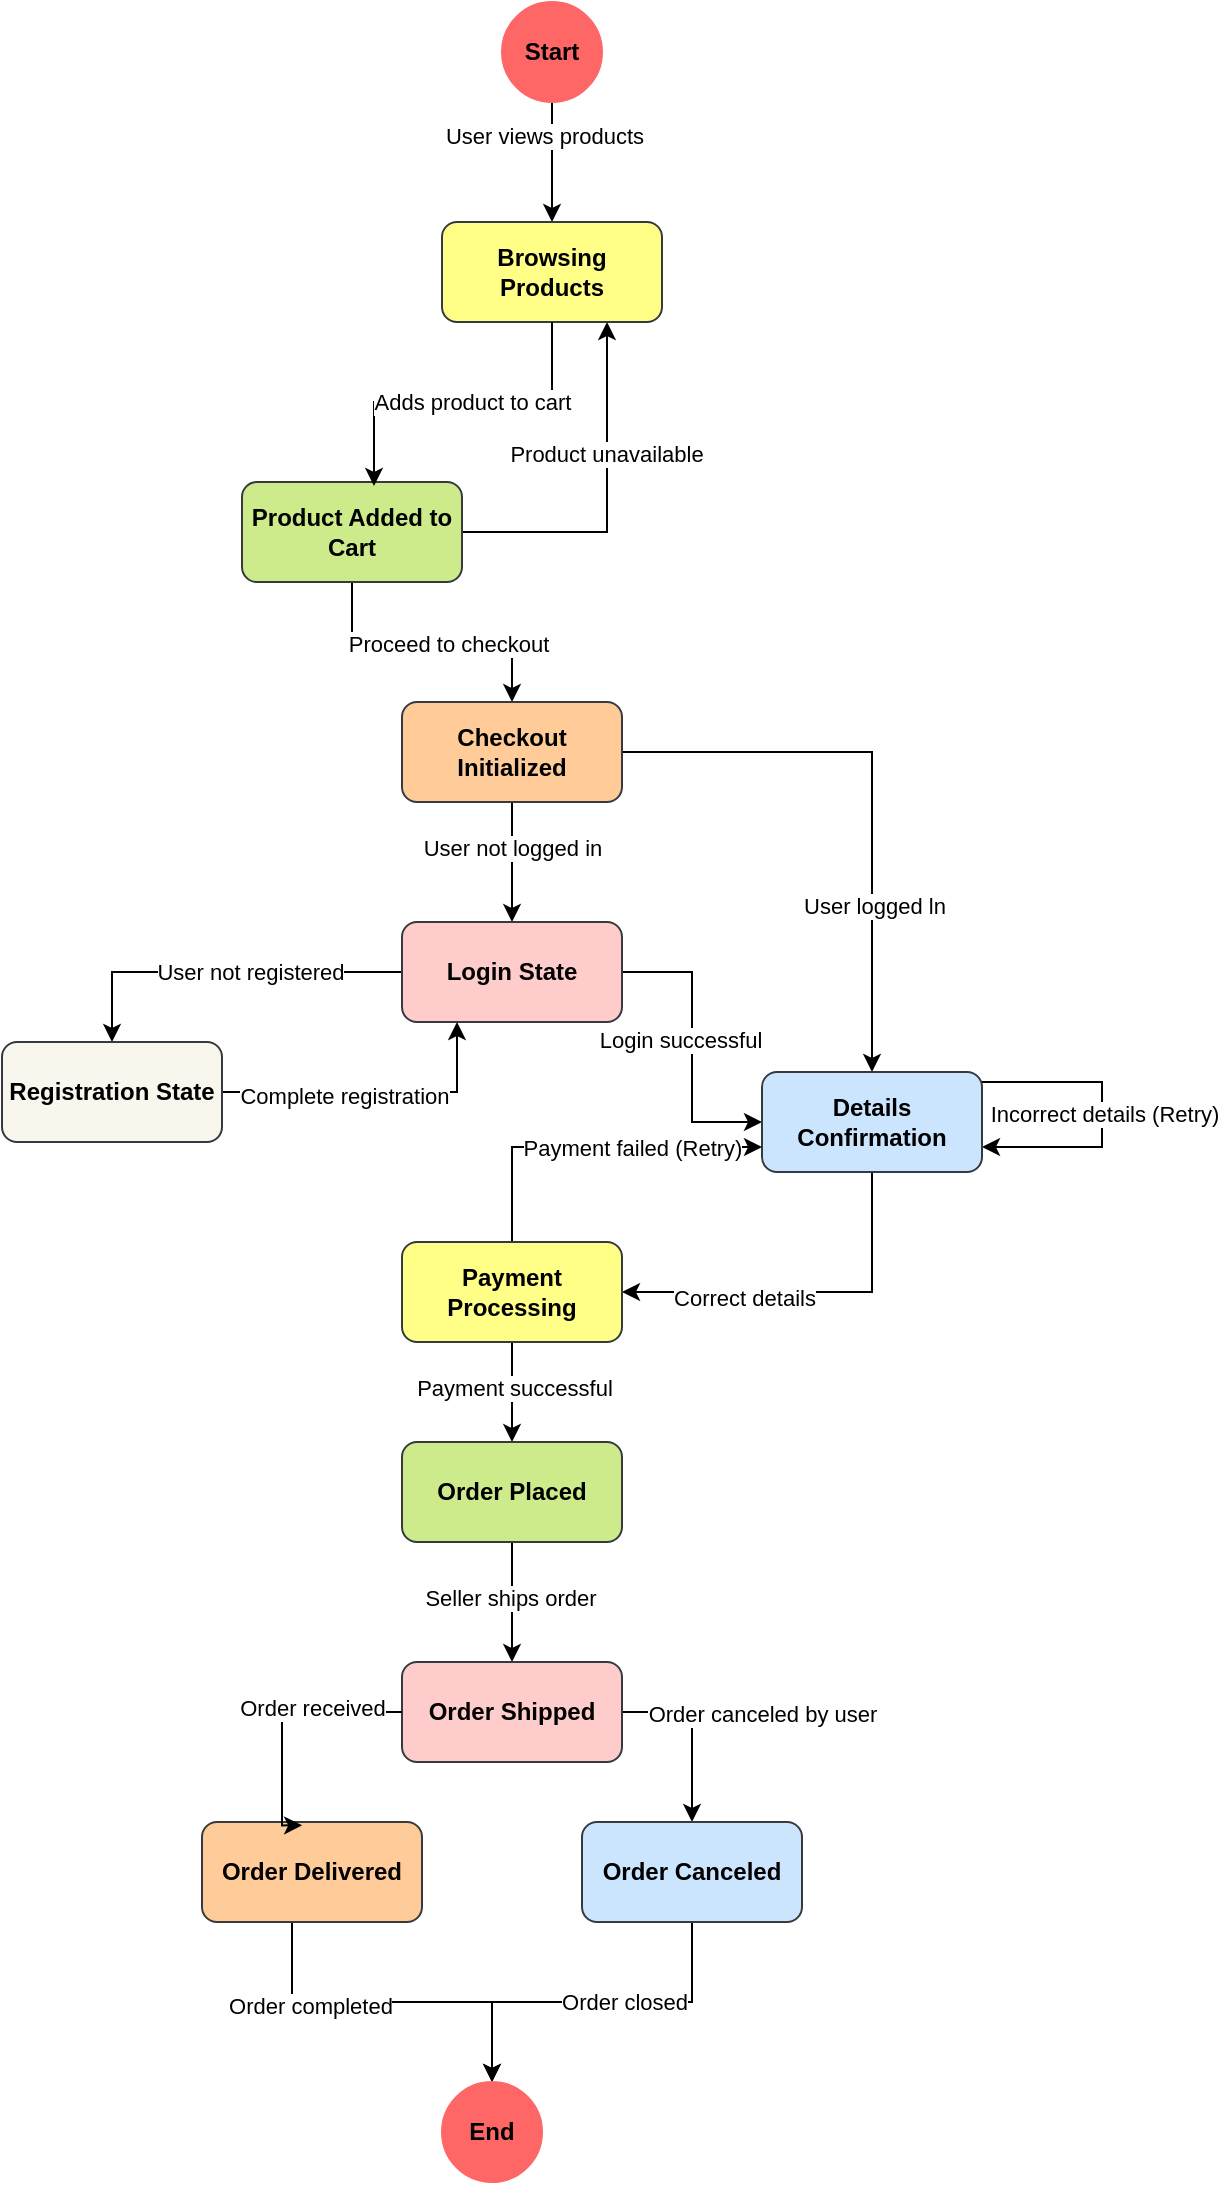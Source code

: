 <mxfile version="26.0.16">
  <diagram name="Page-1" id="oYD3uHRmwrLpSdmWY5ze">
    <mxGraphModel dx="1434" dy="780" grid="1" gridSize="10" guides="1" tooltips="1" connect="1" arrows="1" fold="1" page="1" pageScale="1" pageWidth="827" pageHeight="1169" math="0" shadow="0">
      <root>
        <mxCell id="0" />
        <mxCell id="1" parent="0" />
        <mxCell id="3aBxfAc6B3ISBCiD3E7I-14" value="" style="edgeStyle=orthogonalEdgeStyle;rounded=0;orthogonalLoop=1;jettySize=auto;html=1;" edge="1" parent="1" source="3aBxfAc6B3ISBCiD3E7I-1" target="3aBxfAc6B3ISBCiD3E7I-2">
          <mxGeometry relative="1" as="geometry" />
        </mxCell>
        <mxCell id="3aBxfAc6B3ISBCiD3E7I-15" value="User views products" style="edgeLabel;html=1;align=center;verticalAlign=middle;resizable=0;points=[];" vertex="1" connectable="0" parent="3aBxfAc6B3ISBCiD3E7I-14">
          <mxGeometry x="-0.433" y="-4" relative="1" as="geometry">
            <mxPoint as="offset" />
          </mxGeometry>
        </mxCell>
        <mxCell id="3aBxfAc6B3ISBCiD3E7I-1" value="Start" style="ellipse;whiteSpace=wrap;html=1;aspect=fixed;fillColor=#FF6666;strokeColor=#FF6666;fontStyle=1" vertex="1" parent="1">
          <mxGeometry x="440" width="50" height="50" as="geometry" />
        </mxCell>
        <mxCell id="3aBxfAc6B3ISBCiD3E7I-2" value="Browsing Products" style="rounded=1;whiteSpace=wrap;html=1;fontStyle=1;fillColor=#ffff88;strokeColor=#36393d;" vertex="1" parent="1">
          <mxGeometry x="410" y="110" width="110" height="50" as="geometry" />
        </mxCell>
        <mxCell id="3aBxfAc6B3ISBCiD3E7I-18" style="edgeStyle=orthogonalEdgeStyle;rounded=0;orthogonalLoop=1;jettySize=auto;html=1;exitX=1;exitY=0.5;exitDx=0;exitDy=0;entryX=0.75;entryY=1;entryDx=0;entryDy=0;" edge="1" parent="1" source="3aBxfAc6B3ISBCiD3E7I-3" target="3aBxfAc6B3ISBCiD3E7I-2">
          <mxGeometry relative="1" as="geometry" />
        </mxCell>
        <mxCell id="3aBxfAc6B3ISBCiD3E7I-19" value="Product unavailable" style="edgeLabel;html=1;align=center;verticalAlign=middle;resizable=0;points=[];" vertex="1" connectable="0" parent="3aBxfAc6B3ISBCiD3E7I-18">
          <mxGeometry x="0.256" y="2" relative="1" as="geometry">
            <mxPoint x="1" as="offset" />
          </mxGeometry>
        </mxCell>
        <mxCell id="3aBxfAc6B3ISBCiD3E7I-20" style="edgeStyle=orthogonalEdgeStyle;rounded=0;orthogonalLoop=1;jettySize=auto;html=1;entryX=0.5;entryY=0;entryDx=0;entryDy=0;" edge="1" parent="1" source="3aBxfAc6B3ISBCiD3E7I-3" target="3aBxfAc6B3ISBCiD3E7I-4">
          <mxGeometry relative="1" as="geometry" />
        </mxCell>
        <mxCell id="3aBxfAc6B3ISBCiD3E7I-21" value="Proceed to checkout" style="edgeLabel;html=1;align=center;verticalAlign=middle;resizable=0;points=[];" vertex="1" connectable="0" parent="3aBxfAc6B3ISBCiD3E7I-20">
          <mxGeometry x="0.114" y="-1" relative="1" as="geometry">
            <mxPoint as="offset" />
          </mxGeometry>
        </mxCell>
        <mxCell id="3aBxfAc6B3ISBCiD3E7I-3" value="Product Added to Cart" style="rounded=1;whiteSpace=wrap;html=1;fontStyle=1;fillColor=#cdeb8b;strokeColor=#36393d;" vertex="1" parent="1">
          <mxGeometry x="310" y="240" width="110" height="50" as="geometry" />
        </mxCell>
        <mxCell id="3aBxfAc6B3ISBCiD3E7I-23" value="" style="edgeStyle=orthogonalEdgeStyle;rounded=0;orthogonalLoop=1;jettySize=auto;html=1;" edge="1" parent="1" source="3aBxfAc6B3ISBCiD3E7I-4" target="3aBxfAc6B3ISBCiD3E7I-5">
          <mxGeometry relative="1" as="geometry" />
        </mxCell>
        <mxCell id="3aBxfAc6B3ISBCiD3E7I-24" value="User not logged in" style="edgeLabel;html=1;align=center;verticalAlign=middle;resizable=0;points=[];" vertex="1" connectable="0" parent="3aBxfAc6B3ISBCiD3E7I-23">
          <mxGeometry x="-0.233" relative="1" as="geometry">
            <mxPoint as="offset" />
          </mxGeometry>
        </mxCell>
        <mxCell id="3aBxfAc6B3ISBCiD3E7I-32" style="edgeStyle=orthogonalEdgeStyle;rounded=0;orthogonalLoop=1;jettySize=auto;html=1;entryX=0.5;entryY=0;entryDx=0;entryDy=0;" edge="1" parent="1" source="3aBxfAc6B3ISBCiD3E7I-4" target="3aBxfAc6B3ISBCiD3E7I-7">
          <mxGeometry relative="1" as="geometry" />
        </mxCell>
        <mxCell id="3aBxfAc6B3ISBCiD3E7I-33" value="User logged ln" style="edgeLabel;html=1;align=center;verticalAlign=middle;resizable=0;points=[];" vertex="1" connectable="0" parent="3aBxfAc6B3ISBCiD3E7I-32">
          <mxGeometry x="0.417" y="1" relative="1" as="geometry">
            <mxPoint as="offset" />
          </mxGeometry>
        </mxCell>
        <mxCell id="3aBxfAc6B3ISBCiD3E7I-4" value="Checkout Initialized" style="rounded=1;whiteSpace=wrap;html=1;fontStyle=1;fillColor=#ffcc99;strokeColor=#36393d;" vertex="1" parent="1">
          <mxGeometry x="390" y="350" width="110" height="50" as="geometry" />
        </mxCell>
        <mxCell id="3aBxfAc6B3ISBCiD3E7I-25" style="edgeStyle=orthogonalEdgeStyle;rounded=0;orthogonalLoop=1;jettySize=auto;html=1;entryX=0.5;entryY=0;entryDx=0;entryDy=0;" edge="1" parent="1" source="3aBxfAc6B3ISBCiD3E7I-5" target="3aBxfAc6B3ISBCiD3E7I-6">
          <mxGeometry relative="1" as="geometry" />
        </mxCell>
        <mxCell id="3aBxfAc6B3ISBCiD3E7I-26" value="User not registered" style="edgeLabel;html=1;align=center;verticalAlign=middle;resizable=0;points=[];" vertex="1" connectable="0" parent="3aBxfAc6B3ISBCiD3E7I-25">
          <mxGeometry x="-0.156" relative="1" as="geometry">
            <mxPoint as="offset" />
          </mxGeometry>
        </mxCell>
        <mxCell id="3aBxfAc6B3ISBCiD3E7I-30" style="edgeStyle=orthogonalEdgeStyle;rounded=0;orthogonalLoop=1;jettySize=auto;html=1;entryX=0;entryY=0.5;entryDx=0;entryDy=0;" edge="1" parent="1" source="3aBxfAc6B3ISBCiD3E7I-5" target="3aBxfAc6B3ISBCiD3E7I-7">
          <mxGeometry relative="1" as="geometry" />
        </mxCell>
        <mxCell id="3aBxfAc6B3ISBCiD3E7I-31" value="Login successful" style="edgeLabel;html=1;align=center;verticalAlign=middle;resizable=0;points=[];" vertex="1" connectable="0" parent="3aBxfAc6B3ISBCiD3E7I-30">
          <mxGeometry x="-0.046" y="-6" relative="1" as="geometry">
            <mxPoint as="offset" />
          </mxGeometry>
        </mxCell>
        <mxCell id="3aBxfAc6B3ISBCiD3E7I-5" value="Login State" style="rounded=1;whiteSpace=wrap;html=1;fontStyle=1;fillColor=#ffcccc;strokeColor=#36393d;" vertex="1" parent="1">
          <mxGeometry x="390" y="460" width="110" height="50" as="geometry" />
        </mxCell>
        <mxCell id="3aBxfAc6B3ISBCiD3E7I-27" style="edgeStyle=orthogonalEdgeStyle;rounded=0;orthogonalLoop=1;jettySize=auto;html=1;exitX=1;exitY=0.5;exitDx=0;exitDy=0;entryX=0.25;entryY=1;entryDx=0;entryDy=0;" edge="1" parent="1" source="3aBxfAc6B3ISBCiD3E7I-6" target="3aBxfAc6B3ISBCiD3E7I-5">
          <mxGeometry relative="1" as="geometry" />
        </mxCell>
        <mxCell id="3aBxfAc6B3ISBCiD3E7I-29" value="Complete registration" style="edgeLabel;html=1;align=center;verticalAlign=middle;resizable=0;points=[];" vertex="1" connectable="0" parent="3aBxfAc6B3ISBCiD3E7I-27">
          <mxGeometry x="-0.2" y="-2" relative="1" as="geometry">
            <mxPoint as="offset" />
          </mxGeometry>
        </mxCell>
        <mxCell id="3aBxfAc6B3ISBCiD3E7I-6" value="Registration State" style="rounded=1;whiteSpace=wrap;html=1;fontStyle=1;fillColor=#f9f7ed;strokeColor=#36393d;" vertex="1" parent="1">
          <mxGeometry x="190" y="520" width="110" height="50" as="geometry" />
        </mxCell>
        <mxCell id="3aBxfAc6B3ISBCiD3E7I-35" style="edgeStyle=orthogonalEdgeStyle;rounded=0;orthogonalLoop=1;jettySize=auto;html=1;entryX=1;entryY=0.75;entryDx=0;entryDy=0;" edge="1" parent="1" source="3aBxfAc6B3ISBCiD3E7I-7" target="3aBxfAc6B3ISBCiD3E7I-7">
          <mxGeometry relative="1" as="geometry">
            <mxPoint x="720" y="560" as="targetPoint" />
            <Array as="points">
              <mxPoint x="740" y="540" />
              <mxPoint x="740" y="573" />
            </Array>
          </mxGeometry>
        </mxCell>
        <mxCell id="3aBxfAc6B3ISBCiD3E7I-36" value="Incorrect details (Retry)" style="edgeLabel;html=1;align=center;verticalAlign=middle;resizable=0;points=[];" vertex="1" connectable="0" parent="3aBxfAc6B3ISBCiD3E7I-35">
          <mxGeometry x="-0.002" y="1" relative="1" as="geometry">
            <mxPoint as="offset" />
          </mxGeometry>
        </mxCell>
        <mxCell id="3aBxfAc6B3ISBCiD3E7I-37" style="edgeStyle=orthogonalEdgeStyle;rounded=0;orthogonalLoop=1;jettySize=auto;html=1;entryX=1;entryY=0.5;entryDx=0;entryDy=0;" edge="1" parent="1" source="3aBxfAc6B3ISBCiD3E7I-7" target="3aBxfAc6B3ISBCiD3E7I-8">
          <mxGeometry relative="1" as="geometry">
            <Array as="points">
              <mxPoint x="625" y="645" />
            </Array>
          </mxGeometry>
        </mxCell>
        <mxCell id="3aBxfAc6B3ISBCiD3E7I-38" value="Correct details" style="edgeLabel;html=1;align=center;verticalAlign=middle;resizable=0;points=[];" vertex="1" connectable="0" parent="3aBxfAc6B3ISBCiD3E7I-37">
          <mxGeometry x="0.342" y="3" relative="1" as="geometry">
            <mxPoint as="offset" />
          </mxGeometry>
        </mxCell>
        <mxCell id="3aBxfAc6B3ISBCiD3E7I-7" value="Details Confirmation" style="rounded=1;whiteSpace=wrap;html=1;fontStyle=1;fillColor=#cce5ff;strokeColor=#36393d;" vertex="1" parent="1">
          <mxGeometry x="570" y="535" width="110" height="50" as="geometry" />
        </mxCell>
        <mxCell id="3aBxfAc6B3ISBCiD3E7I-39" style="edgeStyle=orthogonalEdgeStyle;rounded=0;orthogonalLoop=1;jettySize=auto;html=1;exitX=0.5;exitY=0;exitDx=0;exitDy=0;entryX=0;entryY=0.75;entryDx=0;entryDy=0;" edge="1" parent="1" source="3aBxfAc6B3ISBCiD3E7I-8" target="3aBxfAc6B3ISBCiD3E7I-7">
          <mxGeometry relative="1" as="geometry" />
        </mxCell>
        <mxCell id="3aBxfAc6B3ISBCiD3E7I-40" value="Payment failed (Retry)" style="edgeLabel;html=1;align=center;verticalAlign=middle;resizable=0;points=[];" vertex="1" connectable="0" parent="3aBxfAc6B3ISBCiD3E7I-39">
          <mxGeometry x="0.246" relative="1" as="geometry">
            <mxPoint as="offset" />
          </mxGeometry>
        </mxCell>
        <mxCell id="3aBxfAc6B3ISBCiD3E7I-41" value="" style="edgeStyle=orthogonalEdgeStyle;rounded=0;orthogonalLoop=1;jettySize=auto;html=1;" edge="1" parent="1" source="3aBxfAc6B3ISBCiD3E7I-8" target="3aBxfAc6B3ISBCiD3E7I-9">
          <mxGeometry relative="1" as="geometry" />
        </mxCell>
        <mxCell id="3aBxfAc6B3ISBCiD3E7I-42" value="Payment successful" style="edgeLabel;html=1;align=center;verticalAlign=middle;resizable=0;points=[];" vertex="1" connectable="0" parent="3aBxfAc6B3ISBCiD3E7I-41">
          <mxGeometry x="-0.1" y="1" relative="1" as="geometry">
            <mxPoint as="offset" />
          </mxGeometry>
        </mxCell>
        <mxCell id="3aBxfAc6B3ISBCiD3E7I-8" value="Payment Processing" style="rounded=1;whiteSpace=wrap;html=1;fontStyle=1;fillColor=#ffff88;strokeColor=#36393d;" vertex="1" parent="1">
          <mxGeometry x="390" y="620" width="110" height="50" as="geometry" />
        </mxCell>
        <mxCell id="3aBxfAc6B3ISBCiD3E7I-43" value="" style="edgeStyle=orthogonalEdgeStyle;rounded=0;orthogonalLoop=1;jettySize=auto;html=1;" edge="1" parent="1" source="3aBxfAc6B3ISBCiD3E7I-9" target="3aBxfAc6B3ISBCiD3E7I-10">
          <mxGeometry relative="1" as="geometry" />
        </mxCell>
        <mxCell id="3aBxfAc6B3ISBCiD3E7I-45" value="Seller ships order" style="edgeLabel;html=1;align=center;verticalAlign=middle;resizable=0;points=[];" vertex="1" connectable="0" parent="3aBxfAc6B3ISBCiD3E7I-43">
          <mxGeometry x="-0.083" y="-1" relative="1" as="geometry">
            <mxPoint as="offset" />
          </mxGeometry>
        </mxCell>
        <mxCell id="3aBxfAc6B3ISBCiD3E7I-9" value="Order Placed" style="rounded=1;whiteSpace=wrap;html=1;fontStyle=1;fillColor=#cdeb8b;strokeColor=#36393d;" vertex="1" parent="1">
          <mxGeometry x="390" y="720" width="110" height="50" as="geometry" />
        </mxCell>
        <mxCell id="3aBxfAc6B3ISBCiD3E7I-48" style="edgeStyle=orthogonalEdgeStyle;rounded=0;orthogonalLoop=1;jettySize=auto;html=1;entryX=0.5;entryY=0;entryDx=0;entryDy=0;" edge="1" parent="1" source="3aBxfAc6B3ISBCiD3E7I-10" target="3aBxfAc6B3ISBCiD3E7I-12">
          <mxGeometry relative="1" as="geometry">
            <mxPoint x="560" y="900" as="targetPoint" />
            <Array as="points">
              <mxPoint x="535" y="855" />
            </Array>
          </mxGeometry>
        </mxCell>
        <mxCell id="3aBxfAc6B3ISBCiD3E7I-49" value="Order canceled by user" style="edgeLabel;html=1;align=center;verticalAlign=middle;resizable=0;points=[];" vertex="1" connectable="0" parent="3aBxfAc6B3ISBCiD3E7I-48">
          <mxGeometry x="0.39" y="1" relative="1" as="geometry">
            <mxPoint x="34" y="-27" as="offset" />
          </mxGeometry>
        </mxCell>
        <mxCell id="3aBxfAc6B3ISBCiD3E7I-10" value="Order Shipped" style="rounded=1;whiteSpace=wrap;html=1;fontStyle=1;fillColor=#ffcccc;strokeColor=#36393d;" vertex="1" parent="1">
          <mxGeometry x="390" y="830" width="110" height="50" as="geometry" />
        </mxCell>
        <mxCell id="3aBxfAc6B3ISBCiD3E7I-50" style="edgeStyle=orthogonalEdgeStyle;rounded=0;orthogonalLoop=1;jettySize=auto;html=1;" edge="1" parent="1" source="3aBxfAc6B3ISBCiD3E7I-11" target="3aBxfAc6B3ISBCiD3E7I-13">
          <mxGeometry relative="1" as="geometry">
            <Array as="points">
              <mxPoint x="335" y="1000" />
              <mxPoint x="435" y="1000" />
            </Array>
          </mxGeometry>
        </mxCell>
        <mxCell id="3aBxfAc6B3ISBCiD3E7I-52" value="Order completed" style="edgeLabel;html=1;align=center;verticalAlign=middle;resizable=0;points=[];" vertex="1" connectable="0" parent="3aBxfAc6B3ISBCiD3E7I-50">
          <mxGeometry x="-0.456" y="-2" relative="1" as="geometry">
            <mxPoint as="offset" />
          </mxGeometry>
        </mxCell>
        <mxCell id="3aBxfAc6B3ISBCiD3E7I-11" value="Order Delivered" style="rounded=1;whiteSpace=wrap;html=1;fontStyle=1;fillColor=#ffcc99;strokeColor=#36393d;" vertex="1" parent="1">
          <mxGeometry x="290" y="910" width="110" height="50" as="geometry" />
        </mxCell>
        <mxCell id="3aBxfAc6B3ISBCiD3E7I-51" style="edgeStyle=orthogonalEdgeStyle;rounded=0;orthogonalLoop=1;jettySize=auto;html=1;entryX=0.5;entryY=0;entryDx=0;entryDy=0;" edge="1" parent="1" source="3aBxfAc6B3ISBCiD3E7I-12" target="3aBxfAc6B3ISBCiD3E7I-13">
          <mxGeometry relative="1" as="geometry">
            <Array as="points">
              <mxPoint x="535" y="1000" />
              <mxPoint x="435" y="1000" />
            </Array>
          </mxGeometry>
        </mxCell>
        <mxCell id="3aBxfAc6B3ISBCiD3E7I-53" value="Order closed" style="edgeLabel;html=1;align=center;verticalAlign=middle;resizable=0;points=[];" vertex="1" connectable="0" parent="3aBxfAc6B3ISBCiD3E7I-51">
          <mxGeometry x="-0.178" relative="1" as="geometry">
            <mxPoint as="offset" />
          </mxGeometry>
        </mxCell>
        <mxCell id="3aBxfAc6B3ISBCiD3E7I-12" value="Order Canceled" style="rounded=1;whiteSpace=wrap;html=1;fontStyle=1;fillColor=#cce5ff;strokeColor=#36393d;" vertex="1" parent="1">
          <mxGeometry x="480" y="910" width="110" height="50" as="geometry" />
        </mxCell>
        <mxCell id="3aBxfAc6B3ISBCiD3E7I-13" value="End" style="ellipse;whiteSpace=wrap;html=1;aspect=fixed;fillColor=#FF6666;strokeColor=#FF6666;fontStyle=1" vertex="1" parent="1">
          <mxGeometry x="410" y="1040" width="50" height="50" as="geometry" />
        </mxCell>
        <mxCell id="3aBxfAc6B3ISBCiD3E7I-16" style="edgeStyle=orthogonalEdgeStyle;rounded=0;orthogonalLoop=1;jettySize=auto;html=1;entryX=0.6;entryY=0.04;entryDx=0;entryDy=0;entryPerimeter=0;" edge="1" parent="1" source="3aBxfAc6B3ISBCiD3E7I-2" target="3aBxfAc6B3ISBCiD3E7I-3">
          <mxGeometry relative="1" as="geometry" />
        </mxCell>
        <mxCell id="3aBxfAc6B3ISBCiD3E7I-17" value="Adds product to cart" style="edgeLabel;html=1;align=center;verticalAlign=middle;resizable=0;points=[];" vertex="1" connectable="0" parent="3aBxfAc6B3ISBCiD3E7I-16">
          <mxGeometry x="-0.064" relative="1" as="geometry">
            <mxPoint as="offset" />
          </mxGeometry>
        </mxCell>
        <mxCell id="3aBxfAc6B3ISBCiD3E7I-46" style="edgeStyle=orthogonalEdgeStyle;rounded=0;orthogonalLoop=1;jettySize=auto;html=1;entryX=0.455;entryY=0.033;entryDx=0;entryDy=0;entryPerimeter=0;" edge="1" parent="1" source="3aBxfAc6B3ISBCiD3E7I-10" target="3aBxfAc6B3ISBCiD3E7I-11">
          <mxGeometry relative="1" as="geometry">
            <Array as="points">
              <mxPoint x="330" y="855" />
            </Array>
          </mxGeometry>
        </mxCell>
        <mxCell id="3aBxfAc6B3ISBCiD3E7I-47" value="Order received" style="edgeLabel;html=1;align=center;verticalAlign=middle;resizable=0;points=[];" vertex="1" connectable="0" parent="3aBxfAc6B3ISBCiD3E7I-46">
          <mxGeometry x="-0.285" y="-2" relative="1" as="geometry">
            <mxPoint as="offset" />
          </mxGeometry>
        </mxCell>
      </root>
    </mxGraphModel>
  </diagram>
</mxfile>
